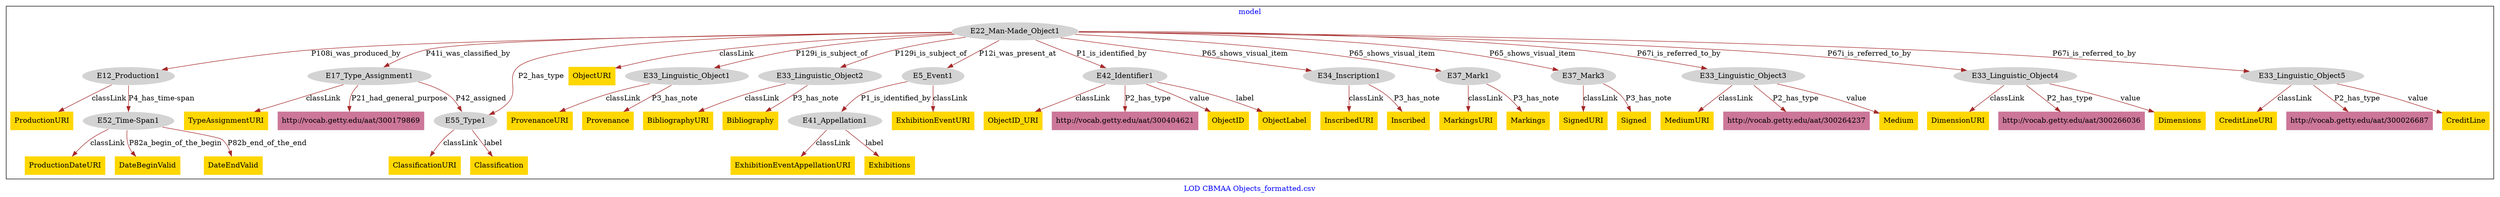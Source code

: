 digraph n0 {
fontcolor="blue"
remincross="true"
label="LOD CBMAA Objects_formatted.csv"
subgraph cluster {
label="model"
n2[style="filled",color="white",fillcolor="lightgray",label="E12_Production1"];
n3[shape="plaintext",style="filled",fillcolor="gold",label="ProductionURI"];
n4[style="filled",color="white",fillcolor="lightgray",label="E52_Time-Span1"];
n5[style="filled",color="white",fillcolor="lightgray",label="E17_Type_Assignment1"];
n6[shape="plaintext",style="filled",fillcolor="gold",label="TypeAssignmentURI"];
n7[shape="plaintext",style="filled",fillcolor="#CC7799",label="http://vocab.getty.edu/aat/300179869"];
n8[style="filled",color="white",fillcolor="lightgray",label="E55_Type1"];
n9[style="filled",color="white",fillcolor="lightgray",label="E22_Man-Made_Object1"];
n10[shape="plaintext",style="filled",fillcolor="gold",label="ObjectURI"];
n11[style="filled",color="white",fillcolor="lightgray",label="E33_Linguistic_Object1"];
n12[style="filled",color="white",fillcolor="lightgray",label="E33_Linguistic_Object2"];
n13[style="filled",color="white",fillcolor="lightgray",label="E5_Event1"];
n14[style="filled",color="white",fillcolor="lightgray",label="E42_Identifier1"];
n15[style="filled",color="white",fillcolor="lightgray",label="E34_Inscription1"];
n16[style="filled",color="white",fillcolor="lightgray",label="E37_Mark1"];
n17[style="filled",color="white",fillcolor="lightgray",label="E37_Mark3"];
n18[style="filled",color="white",fillcolor="lightgray",label="E33_Linguistic_Object3"];
n19[style="filled",color="white",fillcolor="lightgray",label="E33_Linguistic_Object4"];
n20[style="filled",color="white",fillcolor="lightgray",label="E33_Linguistic_Object5"];
n21[shape="plaintext",style="filled",fillcolor="gold",label="ProvenanceURI"];
n22[shape="plaintext",style="filled",fillcolor="gold",label="Provenance"];
n23[shape="plaintext",style="filled",fillcolor="gold",label="BibliographyURI"];
n24[shape="plaintext",style="filled",fillcolor="gold",label="Bibliography"];
n25[shape="plaintext",style="filled",fillcolor="gold",label="MediumURI"];
n26[shape="plaintext",style="filled",fillcolor="#CC7799",label="http://vocab.getty.edu/aat/300264237"];
n27[shape="plaintext",style="filled",fillcolor="gold",label="Medium"];
n28[shape="plaintext",style="filled",fillcolor="gold",label="DimensionURI"];
n29[shape="plaintext",style="filled",fillcolor="#CC7799",label="http://vocab.getty.edu/aat/300266036"];
n30[shape="plaintext",style="filled",fillcolor="gold",label="Dimensions"];
n31[shape="plaintext",style="filled",fillcolor="gold",label="CreditLineURI"];
n32[shape="plaintext",style="filled",fillcolor="#CC7799",label="http://vocab.getty.edu/aat/300026687"];
n33[shape="plaintext",style="filled",fillcolor="gold",label="CreditLine"];
n34[shape="plaintext",style="filled",fillcolor="gold",label="InscribedURI"];
n35[shape="plaintext",style="filled",fillcolor="gold",label="Inscribed"];
n36[shape="plaintext",style="filled",fillcolor="gold",label="MarkingsURI"];
n37[shape="plaintext",style="filled",fillcolor="gold",label="Markings"];
n38[shape="plaintext",style="filled",fillcolor="gold",label="SignedURI"];
n39[shape="plaintext",style="filled",fillcolor="gold",label="Signed"];
n40[style="filled",color="white",fillcolor="lightgray",label="E41_Appellation1"];
n41[shape="plaintext",style="filled",fillcolor="gold",label="ExhibitionEventAppellationURI"];
n42[shape="plaintext",style="filled",fillcolor="gold",label="Exhibitions"];
n43[shape="plaintext",style="filled",fillcolor="gold",label="ObjectID_URI"];
n44[shape="plaintext",style="filled",fillcolor="#CC7799",label="http://vocab.getty.edu/aat/300404621"];
n45[shape="plaintext",style="filled",fillcolor="gold",label="ObjectID"];
n46[shape="plaintext",style="filled",fillcolor="gold",label="ObjectLabel"];
n47[shape="plaintext",style="filled",fillcolor="gold",label="ProductionDateURI"];
n48[shape="plaintext",style="filled",fillcolor="gold",label="DateBeginValid"];
n49[shape="plaintext",style="filled",fillcolor="gold",label="DateEndValid"];
n50[shape="plaintext",style="filled",fillcolor="gold",label="ClassificationURI"];
n51[shape="plaintext",style="filled",fillcolor="gold",label="Classification"];
n52[shape="plaintext",style="filled",fillcolor="gold",label="ExhibitionEventURI"];
}
n2 -> n3[color="brown",fontcolor="black",label="classLink"]
n2 -> n4[color="brown",fontcolor="black",label="P4_has_time-span"]
n5 -> n6[color="brown",fontcolor="black",label="classLink"]
n5 -> n7[color="brown",fontcolor="black",label="P21_had_general_purpose"]
n5 -> n8[color="brown",fontcolor="black",label="P42_assigned"]
n9 -> n10[color="brown",fontcolor="black",label="classLink"]
n9 -> n2[color="brown",fontcolor="black",label="P108i_was_produced_by"]
n9 -> n11[color="brown",fontcolor="black",label="P129i_is_subject_of"]
n9 -> n12[color="brown",fontcolor="black",label="P129i_is_subject_of"]
n9 -> n13[color="brown",fontcolor="black",label="P12i_was_present_at"]
n9 -> n14[color="brown",fontcolor="black",label="P1_is_identified_by"]
n9 -> n5[color="brown",fontcolor="black",label="P41i_was_classified_by"]
n9 -> n15[color="brown",fontcolor="black",label="P65_shows_visual_item"]
n9 -> n16[color="brown",fontcolor="black",label="P65_shows_visual_item"]
n9 -> n17[color="brown",fontcolor="black",label="P65_shows_visual_item"]
n9 -> n18[color="brown",fontcolor="black",label="P67i_is_referred_to_by"]
n9 -> n19[color="brown",fontcolor="black",label="P67i_is_referred_to_by"]
n9 -> n20[color="brown",fontcolor="black",label="P67i_is_referred_to_by"]
n11 -> n21[color="brown",fontcolor="black",label="classLink"]
n11 -> n22[color="brown",fontcolor="black",label="P3_has_note"]
n12 -> n23[color="brown",fontcolor="black",label="classLink"]
n12 -> n24[color="brown",fontcolor="black",label="P3_has_note"]
n18 -> n25[color="brown",fontcolor="black",label="classLink"]
n18 -> n26[color="brown",fontcolor="black",label="P2_has_type"]
n18 -> n27[color="brown",fontcolor="black",label="value"]
n19 -> n28[color="brown",fontcolor="black",label="classLink"]
n19 -> n29[color="brown",fontcolor="black",label="P2_has_type"]
n19 -> n30[color="brown",fontcolor="black",label="value"]
n20 -> n31[color="brown",fontcolor="black",label="classLink"]
n20 -> n32[color="brown",fontcolor="black",label="P2_has_type"]
n20 -> n33[color="brown",fontcolor="black",label="value"]
n15 -> n34[color="brown",fontcolor="black",label="classLink"]
n15 -> n35[color="brown",fontcolor="black",label="P3_has_note"]
n16 -> n36[color="brown",fontcolor="black",label="classLink"]
n16 -> n37[color="brown",fontcolor="black",label="P3_has_note"]
n17 -> n38[color="brown",fontcolor="black",label="classLink"]
n17 -> n39[color="brown",fontcolor="black",label="P3_has_note"]
n40 -> n41[color="brown",fontcolor="black",label="classLink"]
n40 -> n42[color="brown",fontcolor="black",label="label"]
n14 -> n43[color="brown",fontcolor="black",label="classLink"]
n14 -> n44[color="brown",fontcolor="black",label="P2_has_type"]
n14 -> n45[color="brown",fontcolor="black",label="value"]
n14 -> n46[color="brown",fontcolor="black",label="label"]
n4 -> n47[color="brown",fontcolor="black",label="classLink"]
n4 -> n48[color="brown",fontcolor="black",label="P82a_begin_of_the_begin"]
n4 -> n49[color="brown",fontcolor="black",label="P82b_end_of_the_end"]
n8 -> n50[color="brown",fontcolor="black",label="classLink"]
n8 -> n51[color="brown",fontcolor="black",label="label"]
n13 -> n52[color="brown",fontcolor="black",label="classLink"]
n13 -> n40[color="brown",fontcolor="black",label="P1_is_identified_by"]
n9 -> n8[color="brown",fontcolor="black",label="P2_has_type"]
}
